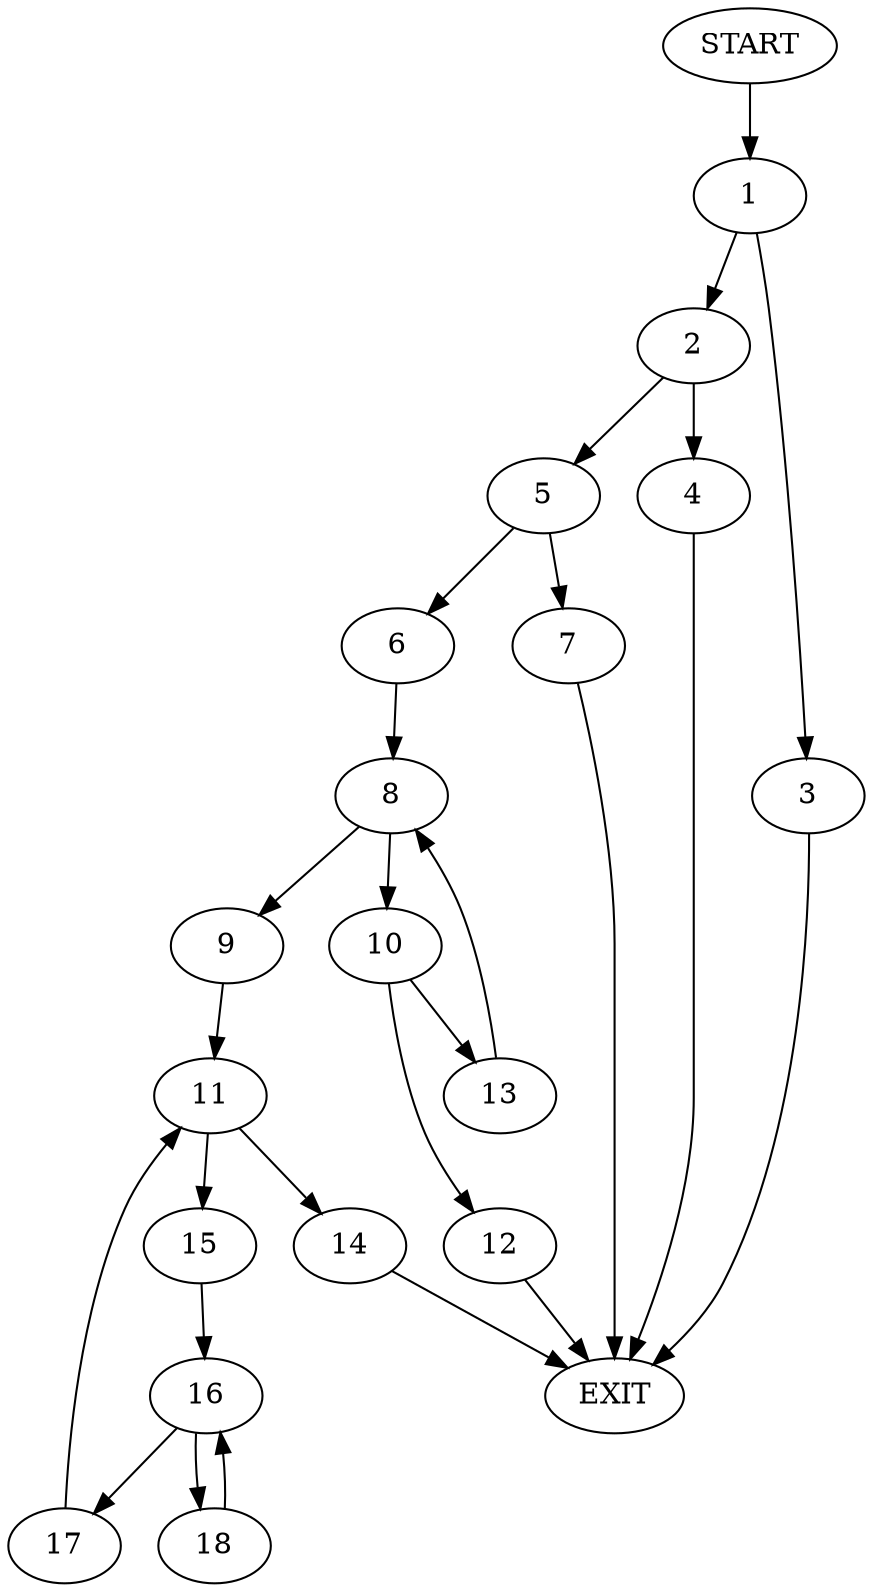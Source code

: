 digraph {
0 [label="START"]
19 [label="EXIT"]
0 -> 1
1 -> 2
1 -> 3
3 -> 19
2 -> 4
2 -> 5
5 -> 6
5 -> 7
4 -> 19
7 -> 19
6 -> 8
8 -> 9
8 -> 10
9 -> 11
10 -> 12
10 -> 13
12 -> 19
13 -> 8
11 -> 14
11 -> 15
15 -> 16
14 -> 19
16 -> 17
16 -> 18
17 -> 11
18 -> 16
}
